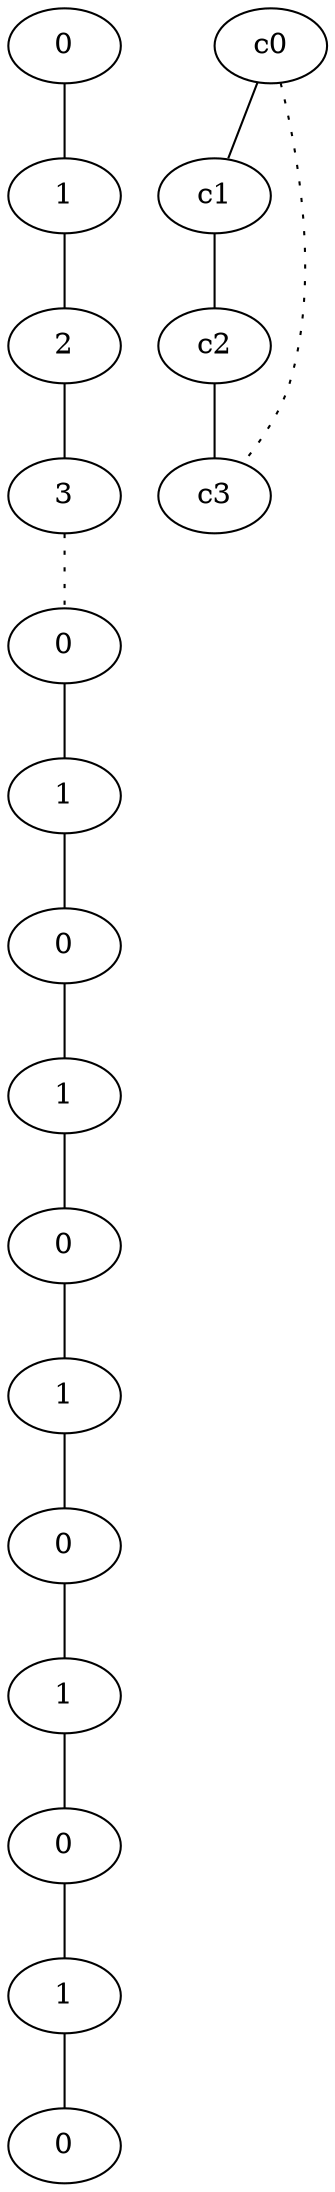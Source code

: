 graph {
a0[label=0];
a1[label=1];
a2[label=2];
a3[label=3];
a4[label=0];
a5[label=1];
a6[label=0];
a7[label=1];
a8[label=0];
a9[label=1];
a10[label=0];
a11[label=1];
a12[label=0];
a13[label=1];
a14[label=0];
a0 -- a1;
a1 -- a2;
a2 -- a3;
a3 -- a4 [style=dotted];
a4 -- a5;
a5 -- a6;
a6 -- a7;
a7 -- a8;
a8 -- a9;
a9 -- a10;
a10 -- a11;
a11 -- a12;
a12 -- a13;
a13 -- a14;
c0 -- c1;
c0 -- c3 [style=dotted];
c1 -- c2;
c2 -- c3;
}
